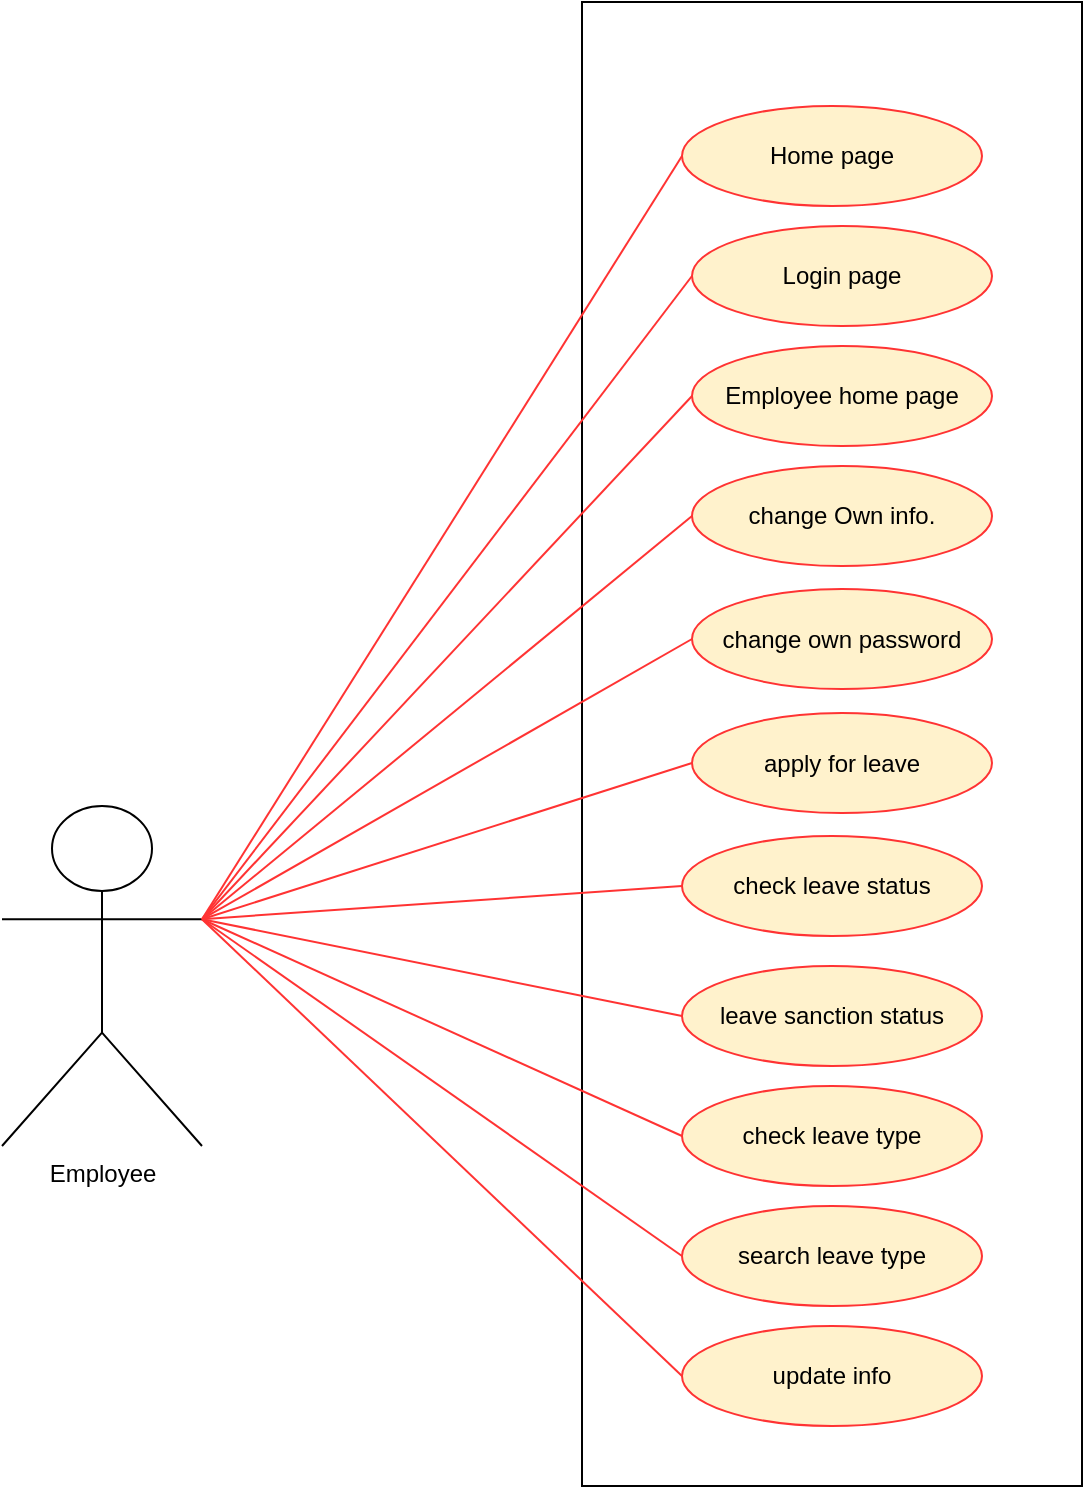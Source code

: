 <mxfile version="10.5.9" type="google"><diagram id="84ZrByLborptB0oDuxxC" name="Page-1"><mxGraphModel dx="1010" dy="1650" grid="1" gridSize="10" guides="1" tooltips="1" connect="1" arrows="1" fold="1" page="1" pageScale="1" pageWidth="850" pageHeight="1100" math="0" shadow="0"><root><mxCell id="0"/><mxCell id="1" parent="0"/><mxCell id="_NWp5jH1ACd_vw09J903-57" value="" style="rounded=0;whiteSpace=wrap;html=1;fillColor=none;strokeColor=#000000;" vertex="1" parent="1"><mxGeometry x="360" y="-82" width="250" height="742" as="geometry"/></mxCell><mxCell id="_NWp5jH1ACd_vw09J903-58" value="Employee" style="shape=umlActor;verticalLabelPosition=bottom;labelBackgroundColor=#ffffff;verticalAlign=top;html=1;" vertex="1" parent="1"><mxGeometry x="70" y="320" width="100" height="170" as="geometry"/></mxCell><mxCell id="_NWp5jH1ACd_vw09J903-61" value="Home page" style="ellipse;whiteSpace=wrap;html=1;fillColor=#fff2cc;strokeColor=#FF3333;" vertex="1" parent="1"><mxGeometry x="410" y="-30" width="150" height="50" as="geometry"/></mxCell><mxCell id="_NWp5jH1ACd_vw09J903-62" value="" style="endArrow=none;html=1;exitX=1;exitY=0.333;exitDx=0;exitDy=0;exitPerimeter=0;entryX=0;entryY=0.5;entryDx=0;entryDy=0;fillColor=#f8cecc;strokeColor=#FF3333;" edge="1" parent="1" source="_NWp5jH1ACd_vw09J903-58" target="_NWp5jH1ACd_vw09J903-61"><mxGeometry width="50" height="50" relative="1" as="geometry"><mxPoint x="180" y="460" as="sourcePoint"/><mxPoint x="270" y="410" as="targetPoint"/></mxGeometry></mxCell><mxCell id="_NWp5jH1ACd_vw09J903-65" value="Login page" style="ellipse;whiteSpace=wrap;html=1;fillColor=#fff2cc;strokeColor=#FF3333;" vertex="1" parent="1"><mxGeometry x="415" y="30" width="150" height="50" as="geometry"/></mxCell><mxCell id="_NWp5jH1ACd_vw09J903-66" value="" style="endArrow=none;html=1;entryX=0;entryY=0.5;entryDx=0;entryDy=0;exitX=1;exitY=0.333;exitDx=0;exitDy=0;exitPerimeter=0;fillColor=#f8cecc;strokeColor=#FF3333;" edge="1" parent="1" source="_NWp5jH1ACd_vw09J903-58" target="_NWp5jH1ACd_vw09J903-65"><mxGeometry width="50" height="50" relative="1" as="geometry"><mxPoint x="180" y="400" as="sourcePoint"/><mxPoint x="290" y="430" as="targetPoint"/></mxGeometry></mxCell><mxCell id="_NWp5jH1ACd_vw09J903-67" value="Employee home page" style="ellipse;whiteSpace=wrap;html=1;fillColor=#fff2cc;strokeColor=#FF3333;" vertex="1" parent="1"><mxGeometry x="415" y="90" width="150" height="50" as="geometry"/></mxCell><mxCell id="_NWp5jH1ACd_vw09J903-68" value="" style="endArrow=none;html=1;exitX=1;exitY=0.333;exitDx=0;exitDy=0;exitPerimeter=0;entryX=0;entryY=0.5;entryDx=0;entryDy=0;fillColor=#f8cecc;strokeColor=#FF3333;" edge="1" parent="1" source="_NWp5jH1ACd_vw09J903-58" target="_NWp5jH1ACd_vw09J903-67"><mxGeometry width="50" height="50" relative="1" as="geometry"><mxPoint x="210" y="490" as="sourcePoint"/><mxPoint x="300" y="440" as="targetPoint"/></mxGeometry></mxCell><mxCell id="_NWp5jH1ACd_vw09J903-69" value="change Own info." style="ellipse;whiteSpace=wrap;html=1;fillColor=#fff2cc;strokeColor=#FF3333;" vertex="1" parent="1"><mxGeometry x="415" y="150" width="150" height="50" as="geometry"/></mxCell><mxCell id="_NWp5jH1ACd_vw09J903-70" value="" style="endArrow=none;html=1;exitX=1;exitY=0.333;exitDx=0;exitDy=0;exitPerimeter=0;entryX=0;entryY=0.5;entryDx=0;entryDy=0;fillColor=#f8cecc;strokeColor=#FF3333;" edge="1" parent="1" source="_NWp5jH1ACd_vw09J903-58" target="_NWp5jH1ACd_vw09J903-69"><mxGeometry width="50" height="50" relative="1" as="geometry"><mxPoint x="220" y="500" as="sourcePoint"/><mxPoint x="310" y="450" as="targetPoint"/></mxGeometry></mxCell><mxCell id="_NWp5jH1ACd_vw09J903-71" value="change own password" style="ellipse;whiteSpace=wrap;html=1;fillColor=#fff2cc;strokeColor=#FF3333;" vertex="1" parent="1"><mxGeometry x="415" y="211.5" width="150" height="50" as="geometry"/></mxCell><mxCell id="_NWp5jH1ACd_vw09J903-72" value="" style="endArrow=none;html=1;exitX=1;exitY=0.333;exitDx=0;exitDy=0;exitPerimeter=0;entryX=0;entryY=0.5;entryDx=0;entryDy=0;fillColor=#f8cecc;strokeColor=#FF3333;" edge="1" parent="1" source="_NWp5jH1ACd_vw09J903-58" target="_NWp5jH1ACd_vw09J903-71"><mxGeometry width="50" height="50" relative="1" as="geometry"><mxPoint x="230" y="510" as="sourcePoint"/><mxPoint x="320" y="460" as="targetPoint"/></mxGeometry></mxCell><mxCell id="_NWp5jH1ACd_vw09J903-73" value="apply for leave" style="ellipse;whiteSpace=wrap;html=1;fillColor=#fff2cc;strokeColor=#FF3333;" vertex="1" parent="1"><mxGeometry x="415" y="273.5" width="150" height="50" as="geometry"/></mxCell><mxCell id="_NWp5jH1ACd_vw09J903-74" value="" style="endArrow=none;html=1;exitX=1;exitY=0.333;exitDx=0;exitDy=0;exitPerimeter=0;entryX=0;entryY=0.5;entryDx=0;entryDy=0;fillColor=#f8cecc;strokeColor=#FF3333;" edge="1" parent="1" source="_NWp5jH1ACd_vw09J903-58" target="_NWp5jH1ACd_vw09J903-73"><mxGeometry width="50" height="50" relative="1" as="geometry"><mxPoint x="240" y="520" as="sourcePoint"/><mxPoint x="330" y="470" as="targetPoint"/></mxGeometry></mxCell><mxCell id="_NWp5jH1ACd_vw09J903-75" value="check leave status" style="ellipse;whiteSpace=wrap;html=1;fillColor=#fff2cc;strokeColor=#FF3333;" vertex="1" parent="1"><mxGeometry x="410" y="335" width="150" height="50" as="geometry"/></mxCell><mxCell id="_NWp5jH1ACd_vw09J903-76" value="" style="endArrow=none;html=1;exitX=1;exitY=0.333;exitDx=0;exitDy=0;exitPerimeter=0;entryX=0;entryY=0.5;entryDx=0;entryDy=0;fillColor=#f8cecc;strokeColor=#FF3333;" edge="1" parent="1" source="_NWp5jH1ACd_vw09J903-58" target="_NWp5jH1ACd_vw09J903-75"><mxGeometry width="50" height="50" relative="1" as="geometry"><mxPoint x="250" y="530" as="sourcePoint"/><mxPoint x="340" y="480" as="targetPoint"/></mxGeometry></mxCell><mxCell id="_NWp5jH1ACd_vw09J903-77" value="leave sanction status" style="ellipse;whiteSpace=wrap;html=1;fillColor=#fff2cc;strokeColor=#FF3333;" vertex="1" parent="1"><mxGeometry x="410" y="400" width="150" height="50" as="geometry"/></mxCell><mxCell id="_NWp5jH1ACd_vw09J903-78" value="" style="endArrow=none;html=1;exitX=1;exitY=0.333;exitDx=0;exitDy=0;exitPerimeter=0;entryX=0;entryY=0.5;entryDx=0;entryDy=0;fillColor=#f8cecc;strokeColor=#FF3333;" edge="1" parent="1" source="_NWp5jH1ACd_vw09J903-58" target="_NWp5jH1ACd_vw09J903-77"><mxGeometry width="50" height="50" relative="1" as="geometry"><mxPoint x="260" y="540" as="sourcePoint"/><mxPoint x="350" y="490" as="targetPoint"/></mxGeometry></mxCell><mxCell id="_NWp5jH1ACd_vw09J903-79" value="check leave type" style="ellipse;whiteSpace=wrap;html=1;fillColor=#fff2cc;strokeColor=#FF3333;" vertex="1" parent="1"><mxGeometry x="410" y="460" width="150" height="50" as="geometry"/></mxCell><mxCell id="_NWp5jH1ACd_vw09J903-80" value="" style="endArrow=none;html=1;exitX=1;exitY=0.333;exitDx=0;exitDy=0;exitPerimeter=0;entryX=0;entryY=0.5;entryDx=0;entryDy=0;fillColor=#f8cecc;strokeColor=#FF3333;" edge="1" parent="1" source="_NWp5jH1ACd_vw09J903-58" target="_NWp5jH1ACd_vw09J903-79"><mxGeometry width="50" height="50" relative="1" as="geometry"><mxPoint x="270" y="550" as="sourcePoint"/><mxPoint x="360" y="500" as="targetPoint"/></mxGeometry></mxCell><mxCell id="_NWp5jH1ACd_vw09J903-81" value="&lt;span&gt;search leave type&lt;/span&gt;" style="ellipse;whiteSpace=wrap;html=1;fillColor=#fff2cc;strokeColor=#FF3333;" vertex="1" parent="1"><mxGeometry x="410" y="520" width="150" height="50" as="geometry"/></mxCell><mxCell id="_NWp5jH1ACd_vw09J903-82" value="" style="endArrow=none;html=1;exitX=1;exitY=0.333;exitDx=0;exitDy=0;exitPerimeter=0;entryX=0;entryY=0.5;entryDx=0;entryDy=0;fillColor=#f8cecc;strokeColor=#FF3333;" edge="1" parent="1" source="_NWp5jH1ACd_vw09J903-58" target="_NWp5jH1ACd_vw09J903-81"><mxGeometry width="50" height="50" relative="1" as="geometry"><mxPoint x="280" y="560" as="sourcePoint"/><mxPoint x="370" y="510" as="targetPoint"/></mxGeometry></mxCell><mxCell id="_NWp5jH1ACd_vw09J903-83" value="update info" style="ellipse;whiteSpace=wrap;html=1;fillColor=#fff2cc;strokeColor=#FF3333;" vertex="1" parent="1"><mxGeometry x="410" y="580" width="150" height="50" as="geometry"/></mxCell><mxCell id="_NWp5jH1ACd_vw09J903-84" value="" style="endArrow=none;html=1;exitX=1;exitY=0.333;exitDx=0;exitDy=0;exitPerimeter=0;entryX=0;entryY=0.5;entryDx=0;entryDy=0;fillColor=#f8cecc;strokeColor=#FF3333;" edge="1" parent="1" source="_NWp5jH1ACd_vw09J903-58" target="_NWp5jH1ACd_vw09J903-83"><mxGeometry width="50" height="50" relative="1" as="geometry"><mxPoint x="290" y="570" as="sourcePoint"/><mxPoint x="380" y="520" as="targetPoint"/></mxGeometry></mxCell></root></mxGraphModel></diagram></mxfile>